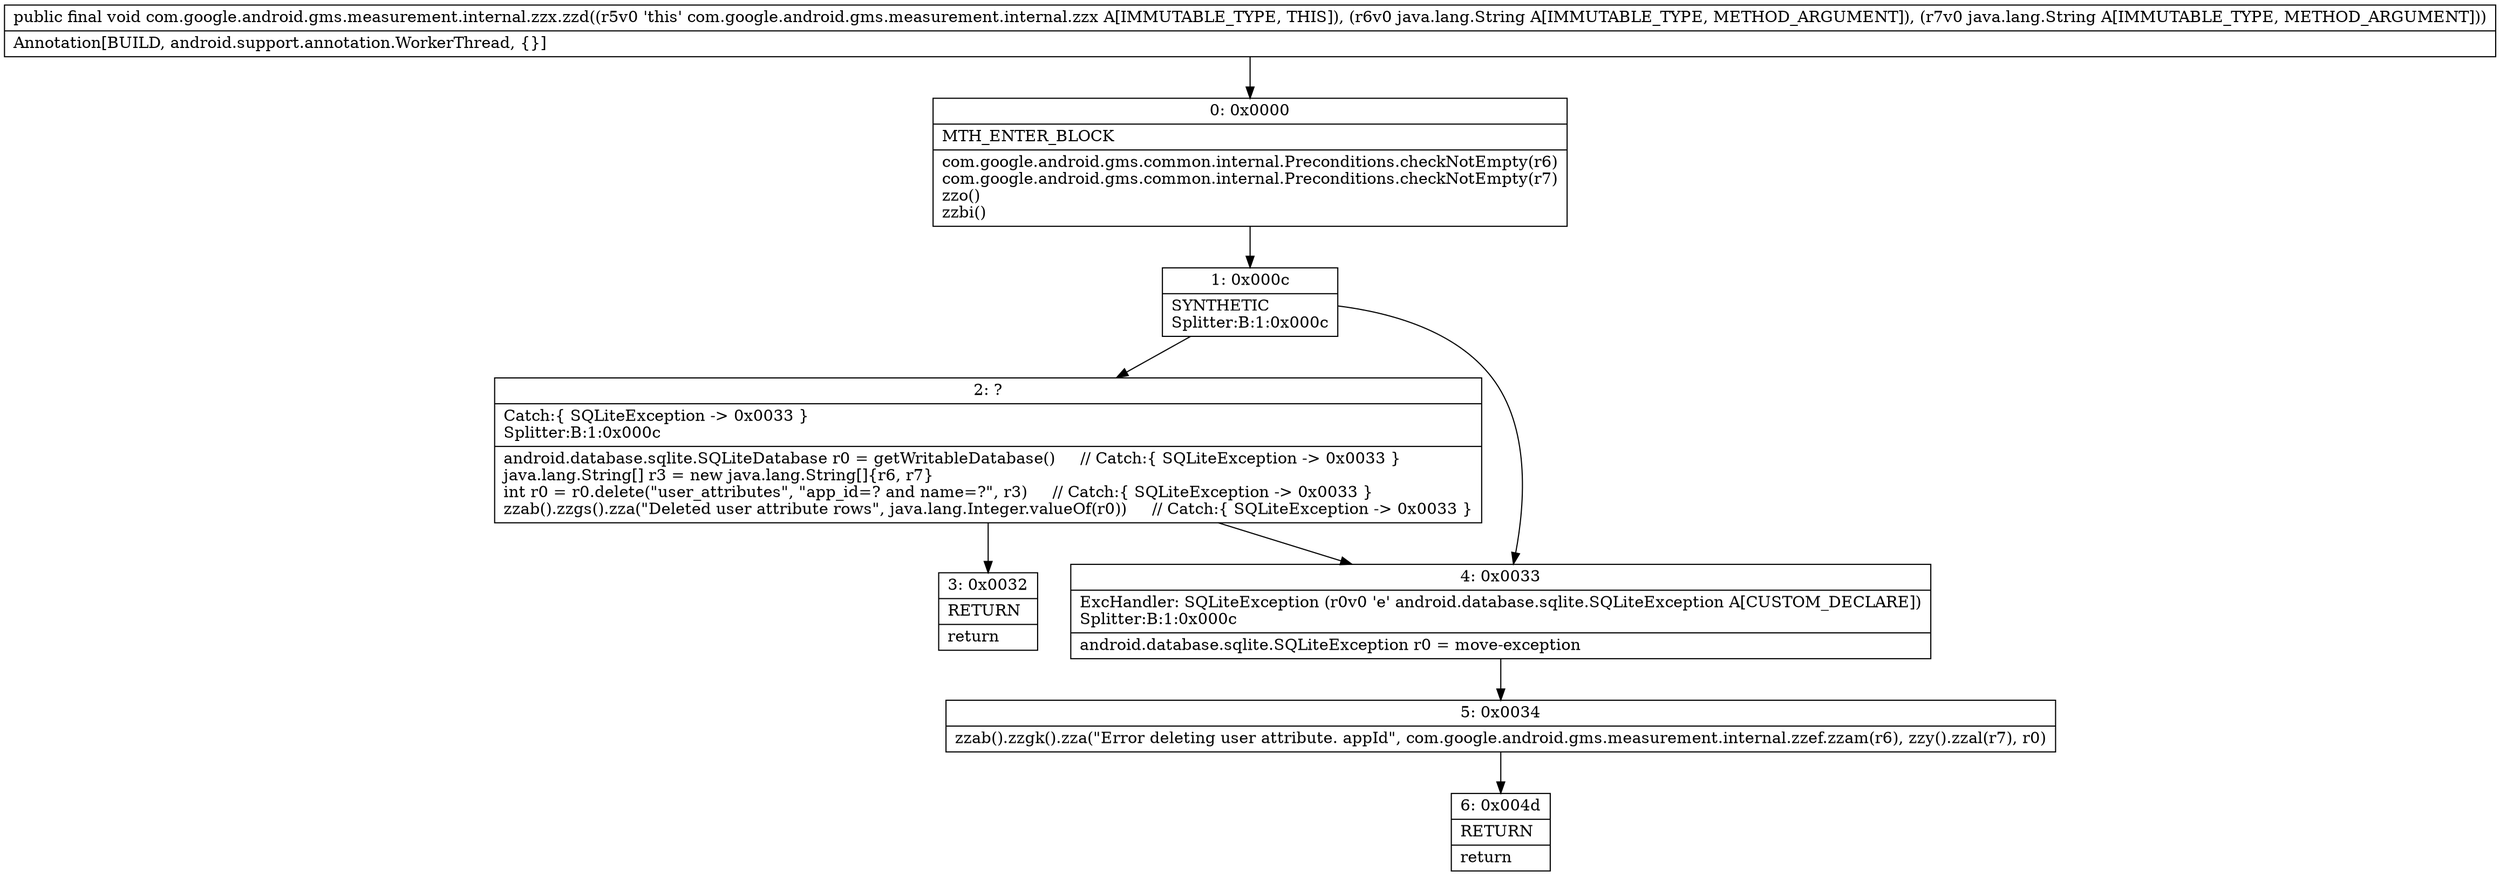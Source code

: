 digraph "CFG forcom.google.android.gms.measurement.internal.zzx.zzd(Ljava\/lang\/String;Ljava\/lang\/String;)V" {
Node_0 [shape=record,label="{0\:\ 0x0000|MTH_ENTER_BLOCK\l|com.google.android.gms.common.internal.Preconditions.checkNotEmpty(r6)\lcom.google.android.gms.common.internal.Preconditions.checkNotEmpty(r7)\lzzo()\lzzbi()\l}"];
Node_1 [shape=record,label="{1\:\ 0x000c|SYNTHETIC\lSplitter:B:1:0x000c\l}"];
Node_2 [shape=record,label="{2\:\ ?|Catch:\{ SQLiteException \-\> 0x0033 \}\lSplitter:B:1:0x000c\l|android.database.sqlite.SQLiteDatabase r0 = getWritableDatabase()     \/\/ Catch:\{ SQLiteException \-\> 0x0033 \}\ljava.lang.String[] r3 = new java.lang.String[]\{r6, r7\}\lint r0 = r0.delete(\"user_attributes\", \"app_id=? and name=?\", r3)     \/\/ Catch:\{ SQLiteException \-\> 0x0033 \}\lzzab().zzgs().zza(\"Deleted user attribute rows\", java.lang.Integer.valueOf(r0))     \/\/ Catch:\{ SQLiteException \-\> 0x0033 \}\l}"];
Node_3 [shape=record,label="{3\:\ 0x0032|RETURN\l|return\l}"];
Node_4 [shape=record,label="{4\:\ 0x0033|ExcHandler: SQLiteException (r0v0 'e' android.database.sqlite.SQLiteException A[CUSTOM_DECLARE])\lSplitter:B:1:0x000c\l|android.database.sqlite.SQLiteException r0 = move\-exception\l}"];
Node_5 [shape=record,label="{5\:\ 0x0034|zzab().zzgk().zza(\"Error deleting user attribute. appId\", com.google.android.gms.measurement.internal.zzef.zzam(r6), zzy().zzal(r7), r0)\l}"];
Node_6 [shape=record,label="{6\:\ 0x004d|RETURN\l|return\l}"];
MethodNode[shape=record,label="{public final void com.google.android.gms.measurement.internal.zzx.zzd((r5v0 'this' com.google.android.gms.measurement.internal.zzx A[IMMUTABLE_TYPE, THIS]), (r6v0 java.lang.String A[IMMUTABLE_TYPE, METHOD_ARGUMENT]), (r7v0 java.lang.String A[IMMUTABLE_TYPE, METHOD_ARGUMENT]))  | Annotation[BUILD, android.support.annotation.WorkerThread, \{\}]\l}"];
MethodNode -> Node_0;
Node_0 -> Node_1;
Node_1 -> Node_2;
Node_1 -> Node_4;
Node_2 -> Node_3;
Node_2 -> Node_4;
Node_4 -> Node_5;
Node_5 -> Node_6;
}


